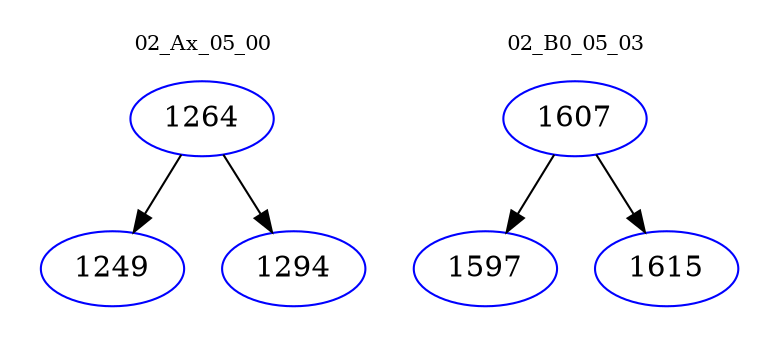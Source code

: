 digraph{
subgraph cluster_0 {
color = white
label = "02_Ax_05_00";
fontsize=10;
T0_1264 [label="1264", color="blue"]
T0_1264 -> T0_1249 [color="black"]
T0_1249 [label="1249", color="blue"]
T0_1264 -> T0_1294 [color="black"]
T0_1294 [label="1294", color="blue"]
}
subgraph cluster_1 {
color = white
label = "02_B0_05_03";
fontsize=10;
T1_1607 [label="1607", color="blue"]
T1_1607 -> T1_1597 [color="black"]
T1_1597 [label="1597", color="blue"]
T1_1607 -> T1_1615 [color="black"]
T1_1615 [label="1615", color="blue"]
}
}
